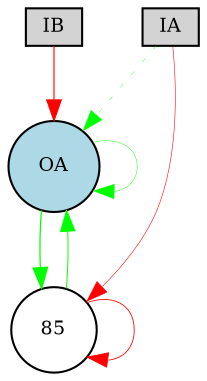 digraph {
	node [fontsize=9 height=0.2 shape=circle width=0.2]
	IA [fillcolor=lightgray shape=box style=filled]
	IB [fillcolor=lightgray shape=box style=filled]
	OA [fillcolor=lightblue style=filled]
	85 [fillcolor=white style=filled]
	IA -> 85 [color=red penwidth=0.2699598060933758 style=solid]
	85 -> OA [color=green penwidth=0.45783304721820006 style=solid]
	IA -> OA [color=green penwidth=0.18398185330646458 style=dotted]
	IB -> OA [color=red penwidth=0.5416997710025245 style=solid]
	OA -> OA [color=green penwidth=0.20661559911378696 style=solid]
	OA -> 85 [color=green penwidth=0.585413440266519 style=solid]
	85 -> 85 [color=red penwidth=0.39844865399846374 style=solid]
}
